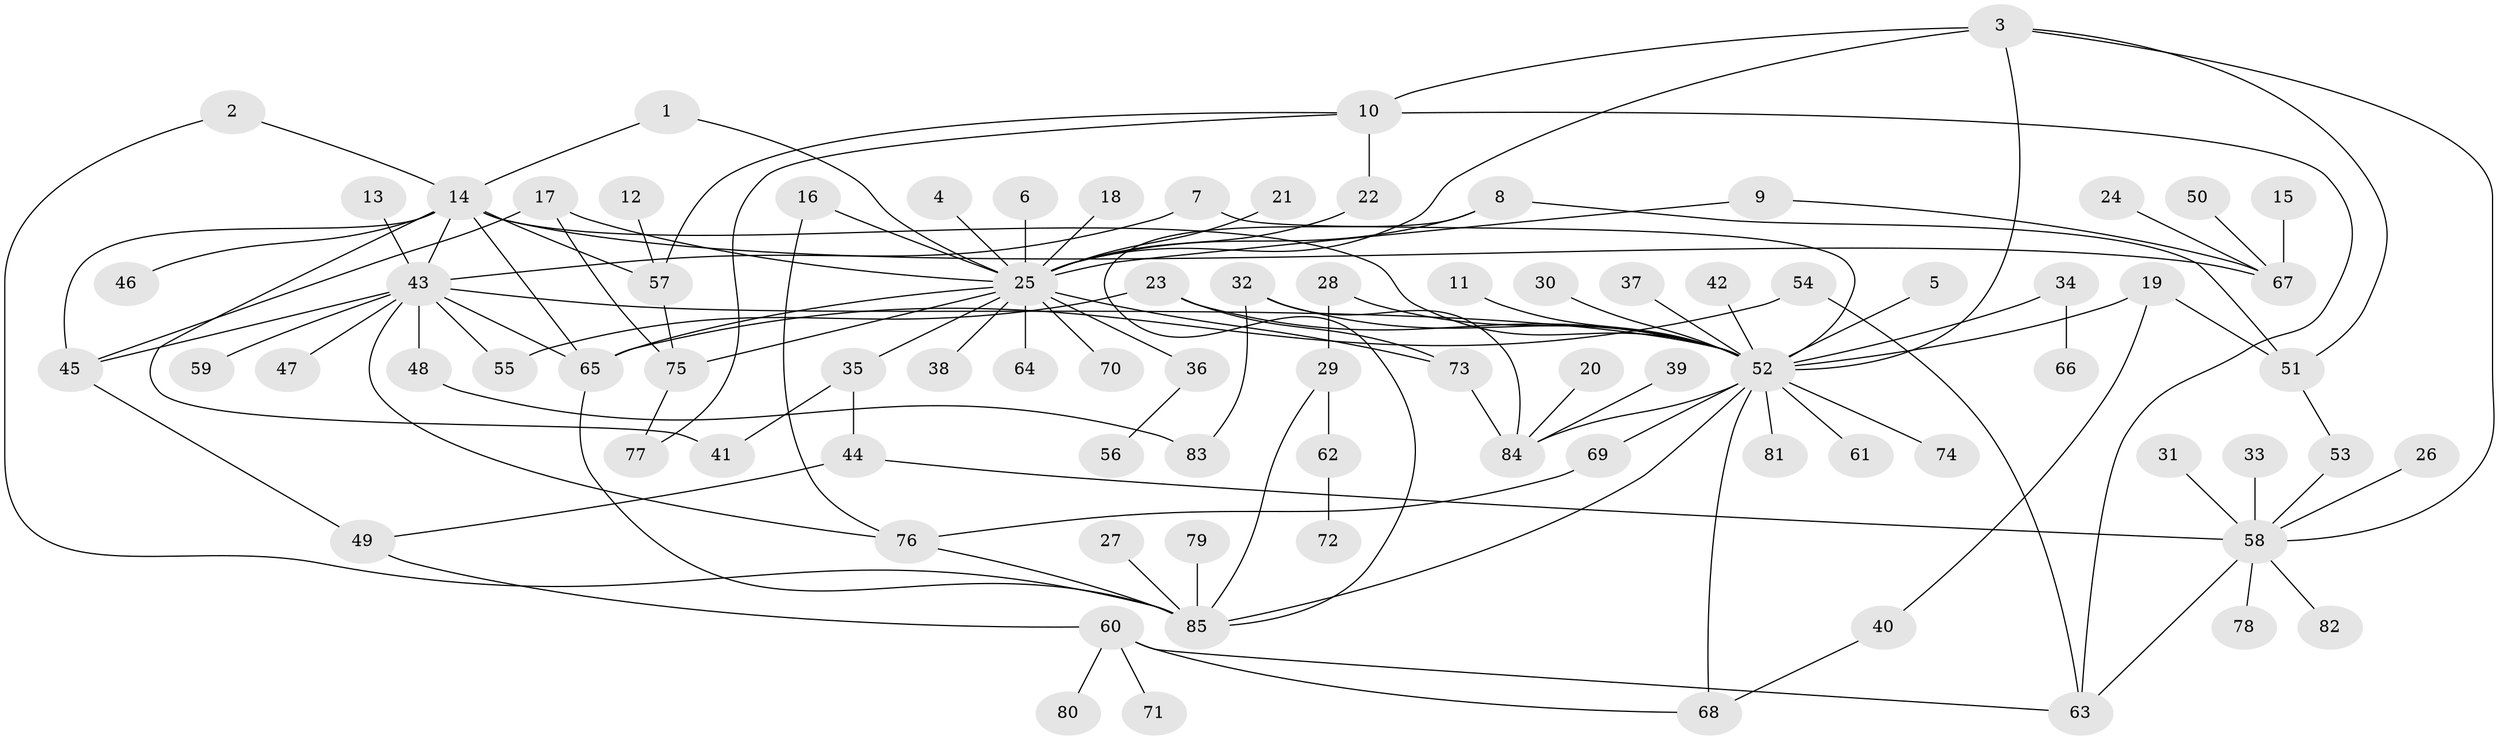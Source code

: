 // original degree distribution, {12: 0.007142857142857143, 2: 0.22857142857142856, 6: 0.05, 22: 0.007142857142857143, 4: 0.05, 5: 0.02142857142857143, 23: 0.007142857142857143, 10: 0.014285714285714285, 1: 0.5, 13: 0.007142857142857143, 3: 0.10714285714285714}
// Generated by graph-tools (version 1.1) at 2025/36/03/04/25 23:36:58]
// undirected, 85 vertices, 120 edges
graph export_dot {
  node [color=gray90,style=filled];
  1;
  2;
  3;
  4;
  5;
  6;
  7;
  8;
  9;
  10;
  11;
  12;
  13;
  14;
  15;
  16;
  17;
  18;
  19;
  20;
  21;
  22;
  23;
  24;
  25;
  26;
  27;
  28;
  29;
  30;
  31;
  32;
  33;
  34;
  35;
  36;
  37;
  38;
  39;
  40;
  41;
  42;
  43;
  44;
  45;
  46;
  47;
  48;
  49;
  50;
  51;
  52;
  53;
  54;
  55;
  56;
  57;
  58;
  59;
  60;
  61;
  62;
  63;
  64;
  65;
  66;
  67;
  68;
  69;
  70;
  71;
  72;
  73;
  74;
  75;
  76;
  77;
  78;
  79;
  80;
  81;
  82;
  83;
  84;
  85;
  1 -- 14 [weight=1.0];
  1 -- 25 [weight=1.0];
  2 -- 14 [weight=1.0];
  2 -- 85 [weight=1.0];
  3 -- 10 [weight=1.0];
  3 -- 25 [weight=1.0];
  3 -- 51 [weight=1.0];
  3 -- 52 [weight=1.0];
  3 -- 58 [weight=1.0];
  4 -- 25 [weight=1.0];
  5 -- 52 [weight=1.0];
  6 -- 25 [weight=1.0];
  7 -- 43 [weight=1.0];
  7 -- 52 [weight=1.0];
  8 -- 25 [weight=1.0];
  8 -- 51 [weight=1.0];
  8 -- 85 [weight=1.0];
  9 -- 25 [weight=1.0];
  9 -- 67 [weight=1.0];
  10 -- 22 [weight=1.0];
  10 -- 57 [weight=1.0];
  10 -- 63 [weight=1.0];
  10 -- 77 [weight=1.0];
  11 -- 52 [weight=1.0];
  12 -- 57 [weight=1.0];
  13 -- 43 [weight=1.0];
  14 -- 41 [weight=1.0];
  14 -- 43 [weight=1.0];
  14 -- 45 [weight=1.0];
  14 -- 46 [weight=1.0];
  14 -- 52 [weight=1.0];
  14 -- 57 [weight=1.0];
  14 -- 65 [weight=1.0];
  14 -- 67 [weight=1.0];
  15 -- 67 [weight=1.0];
  16 -- 25 [weight=1.0];
  16 -- 76 [weight=1.0];
  17 -- 25 [weight=1.0];
  17 -- 45 [weight=1.0];
  17 -- 75 [weight=1.0];
  18 -- 25 [weight=1.0];
  19 -- 40 [weight=1.0];
  19 -- 51 [weight=1.0];
  19 -- 52 [weight=1.0];
  20 -- 84 [weight=1.0];
  21 -- 25 [weight=1.0];
  22 -- 25 [weight=1.0];
  23 -- 52 [weight=1.0];
  23 -- 55 [weight=1.0];
  23 -- 73 [weight=1.0];
  24 -- 67 [weight=1.0];
  25 -- 35 [weight=1.0];
  25 -- 36 [weight=1.0];
  25 -- 38 [weight=1.0];
  25 -- 64 [weight=1.0];
  25 -- 65 [weight=2.0];
  25 -- 70 [weight=1.0];
  25 -- 73 [weight=1.0];
  25 -- 75 [weight=1.0];
  26 -- 58 [weight=1.0];
  27 -- 85 [weight=1.0];
  28 -- 29 [weight=1.0];
  28 -- 52 [weight=1.0];
  29 -- 62 [weight=1.0];
  29 -- 85 [weight=1.0];
  30 -- 52 [weight=1.0];
  31 -- 58 [weight=1.0];
  32 -- 52 [weight=1.0];
  32 -- 83 [weight=1.0];
  32 -- 84 [weight=1.0];
  33 -- 58 [weight=1.0];
  34 -- 52 [weight=1.0];
  34 -- 66 [weight=1.0];
  35 -- 41 [weight=1.0];
  35 -- 44 [weight=1.0];
  36 -- 56 [weight=1.0];
  37 -- 52 [weight=1.0];
  39 -- 84 [weight=1.0];
  40 -- 68 [weight=1.0];
  42 -- 52 [weight=1.0];
  43 -- 45 [weight=1.0];
  43 -- 47 [weight=1.0];
  43 -- 48 [weight=1.0];
  43 -- 52 [weight=1.0];
  43 -- 55 [weight=1.0];
  43 -- 59 [weight=1.0];
  43 -- 65 [weight=1.0];
  43 -- 76 [weight=1.0];
  44 -- 49 [weight=1.0];
  44 -- 58 [weight=1.0];
  45 -- 49 [weight=1.0];
  48 -- 83 [weight=1.0];
  49 -- 60 [weight=1.0];
  50 -- 67 [weight=1.0];
  51 -- 53 [weight=1.0];
  52 -- 61 [weight=1.0];
  52 -- 68 [weight=1.0];
  52 -- 69 [weight=1.0];
  52 -- 74 [weight=1.0];
  52 -- 81 [weight=1.0];
  52 -- 84 [weight=1.0];
  52 -- 85 [weight=1.0];
  53 -- 58 [weight=1.0];
  54 -- 63 [weight=1.0];
  54 -- 65 [weight=1.0];
  57 -- 75 [weight=1.0];
  58 -- 63 [weight=1.0];
  58 -- 78 [weight=1.0];
  58 -- 82 [weight=1.0];
  60 -- 63 [weight=1.0];
  60 -- 68 [weight=1.0];
  60 -- 71 [weight=1.0];
  60 -- 80 [weight=1.0];
  62 -- 72 [weight=1.0];
  65 -- 85 [weight=1.0];
  69 -- 76 [weight=1.0];
  73 -- 84 [weight=1.0];
  75 -- 77 [weight=1.0];
  76 -- 85 [weight=1.0];
  79 -- 85 [weight=1.0];
}

